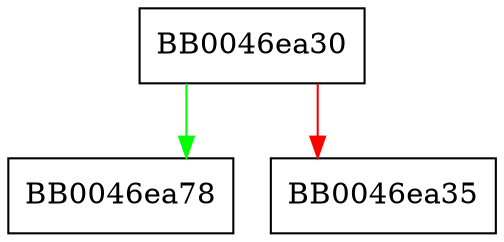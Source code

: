 digraph opt_appname {
  node [shape="box"];
  graph [splines=ortho];
  BB0046ea30 -> BB0046ea78 [color="green"];
  BB0046ea30 -> BB0046ea35 [color="red"];
}